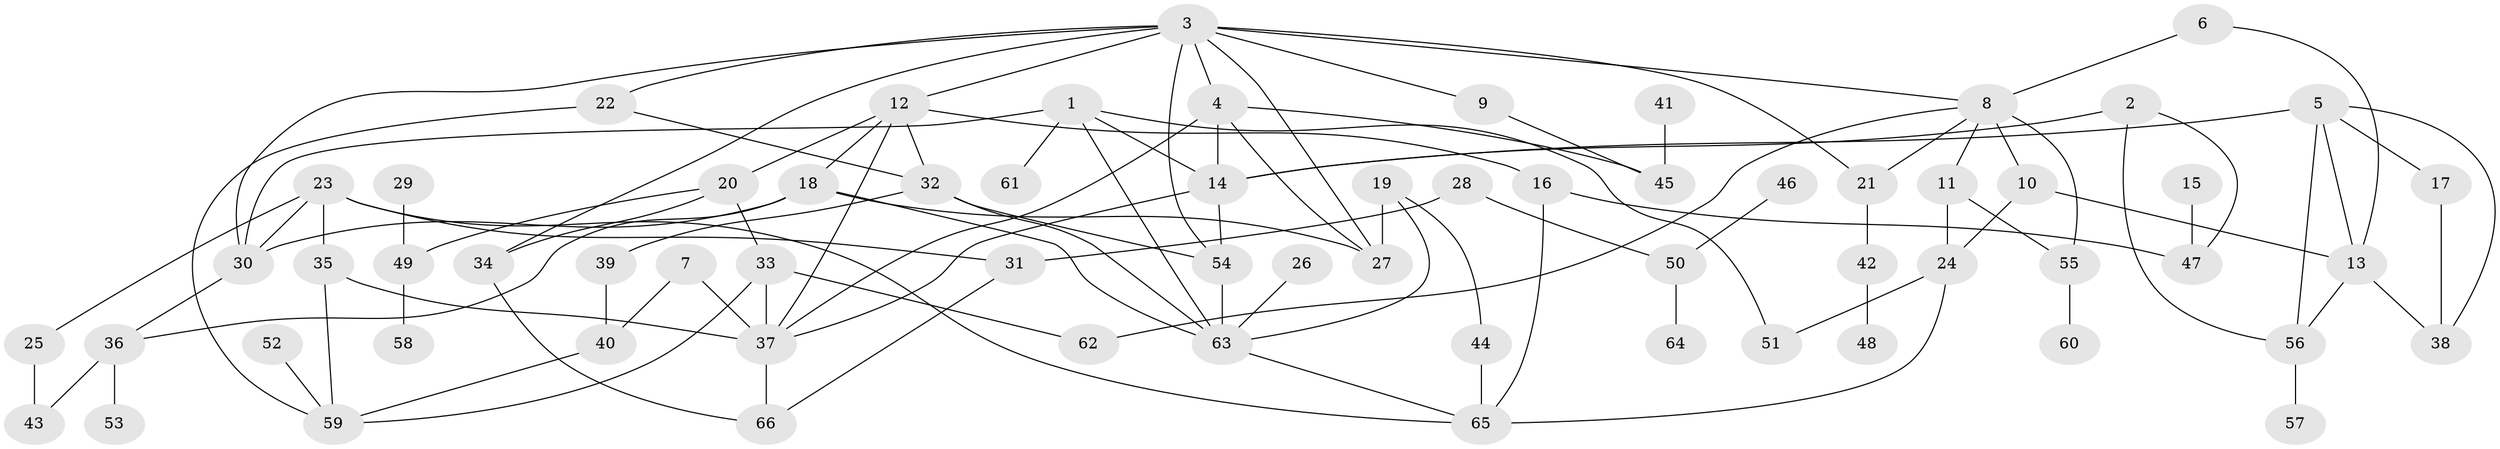 // original degree distribution, {4: 0.11214953271028037, 7: 0.018691588785046728, 5: 0.08411214953271028, 6: 0.009345794392523364, 3: 0.2897196261682243, 8: 0.018691588785046728, 2: 0.22429906542056074, 1: 0.24299065420560748}
// Generated by graph-tools (version 1.1) at 2025/36/03/04/25 23:36:13]
// undirected, 66 vertices, 106 edges
graph export_dot {
  node [color=gray90,style=filled];
  1;
  2;
  3;
  4;
  5;
  6;
  7;
  8;
  9;
  10;
  11;
  12;
  13;
  14;
  15;
  16;
  17;
  18;
  19;
  20;
  21;
  22;
  23;
  24;
  25;
  26;
  27;
  28;
  29;
  30;
  31;
  32;
  33;
  34;
  35;
  36;
  37;
  38;
  39;
  40;
  41;
  42;
  43;
  44;
  45;
  46;
  47;
  48;
  49;
  50;
  51;
  52;
  53;
  54;
  55;
  56;
  57;
  58;
  59;
  60;
  61;
  62;
  63;
  64;
  65;
  66;
  1 -- 14 [weight=1.0];
  1 -- 30 [weight=1.0];
  1 -- 51 [weight=1.0];
  1 -- 61 [weight=1.0];
  1 -- 63 [weight=1.0];
  2 -- 14 [weight=1.0];
  2 -- 47 [weight=1.0];
  2 -- 56 [weight=1.0];
  3 -- 4 [weight=1.0];
  3 -- 8 [weight=1.0];
  3 -- 9 [weight=1.0];
  3 -- 12 [weight=1.0];
  3 -- 21 [weight=1.0];
  3 -- 22 [weight=1.0];
  3 -- 27 [weight=1.0];
  3 -- 30 [weight=1.0];
  3 -- 34 [weight=1.0];
  3 -- 54 [weight=1.0];
  4 -- 14 [weight=1.0];
  4 -- 27 [weight=1.0];
  4 -- 37 [weight=1.0];
  4 -- 45 [weight=1.0];
  5 -- 13 [weight=1.0];
  5 -- 14 [weight=1.0];
  5 -- 17 [weight=1.0];
  5 -- 38 [weight=1.0];
  5 -- 56 [weight=1.0];
  6 -- 8 [weight=1.0];
  6 -- 13 [weight=1.0];
  7 -- 37 [weight=1.0];
  7 -- 40 [weight=1.0];
  8 -- 10 [weight=1.0];
  8 -- 11 [weight=1.0];
  8 -- 21 [weight=1.0];
  8 -- 55 [weight=2.0];
  8 -- 62 [weight=1.0];
  9 -- 45 [weight=1.0];
  10 -- 13 [weight=1.0];
  10 -- 24 [weight=1.0];
  11 -- 24 [weight=1.0];
  11 -- 55 [weight=1.0];
  12 -- 16 [weight=1.0];
  12 -- 18 [weight=1.0];
  12 -- 20 [weight=1.0];
  12 -- 32 [weight=1.0];
  12 -- 37 [weight=1.0];
  13 -- 38 [weight=1.0];
  13 -- 56 [weight=1.0];
  14 -- 37 [weight=1.0];
  14 -- 54 [weight=1.0];
  15 -- 47 [weight=1.0];
  16 -- 47 [weight=1.0];
  16 -- 65 [weight=1.0];
  17 -- 38 [weight=1.0];
  18 -- 27 [weight=1.0];
  18 -- 30 [weight=1.0];
  18 -- 36 [weight=1.0];
  18 -- 63 [weight=1.0];
  19 -- 27 [weight=1.0];
  19 -- 44 [weight=1.0];
  19 -- 63 [weight=1.0];
  20 -- 33 [weight=1.0];
  20 -- 34 [weight=1.0];
  20 -- 49 [weight=1.0];
  21 -- 42 [weight=1.0];
  22 -- 32 [weight=1.0];
  22 -- 59 [weight=1.0];
  23 -- 25 [weight=1.0];
  23 -- 30 [weight=1.0];
  23 -- 31 [weight=1.0];
  23 -- 35 [weight=1.0];
  23 -- 65 [weight=1.0];
  24 -- 51 [weight=1.0];
  24 -- 65 [weight=1.0];
  25 -- 43 [weight=1.0];
  26 -- 63 [weight=1.0];
  28 -- 31 [weight=1.0];
  28 -- 50 [weight=1.0];
  29 -- 49 [weight=1.0];
  30 -- 36 [weight=1.0];
  31 -- 66 [weight=1.0];
  32 -- 39 [weight=1.0];
  32 -- 54 [weight=1.0];
  32 -- 63 [weight=1.0];
  33 -- 37 [weight=1.0];
  33 -- 59 [weight=1.0];
  33 -- 62 [weight=1.0];
  34 -- 66 [weight=1.0];
  35 -- 37 [weight=1.0];
  35 -- 59 [weight=1.0];
  36 -- 43 [weight=1.0];
  36 -- 53 [weight=1.0];
  37 -- 66 [weight=1.0];
  39 -- 40 [weight=1.0];
  40 -- 59 [weight=1.0];
  41 -- 45 [weight=1.0];
  42 -- 48 [weight=1.0];
  44 -- 65 [weight=1.0];
  46 -- 50 [weight=1.0];
  49 -- 58 [weight=1.0];
  50 -- 64 [weight=1.0];
  52 -- 59 [weight=1.0];
  54 -- 63 [weight=1.0];
  55 -- 60 [weight=1.0];
  56 -- 57 [weight=1.0];
  63 -- 65 [weight=1.0];
}
